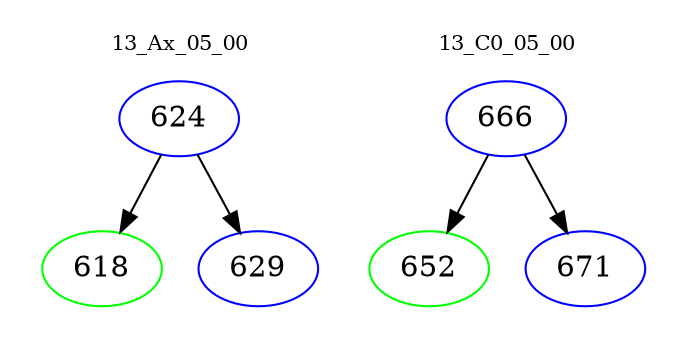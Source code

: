 digraph{
subgraph cluster_0 {
color = white
label = "13_Ax_05_00";
fontsize=10;
T0_624 [label="624", color="blue"]
T0_624 -> T0_618 [color="black"]
T0_618 [label="618", color="green"]
T0_624 -> T0_629 [color="black"]
T0_629 [label="629", color="blue"]
}
subgraph cluster_1 {
color = white
label = "13_C0_05_00";
fontsize=10;
T1_666 [label="666", color="blue"]
T1_666 -> T1_652 [color="black"]
T1_652 [label="652", color="green"]
T1_666 -> T1_671 [color="black"]
T1_671 [label="671", color="blue"]
}
}

